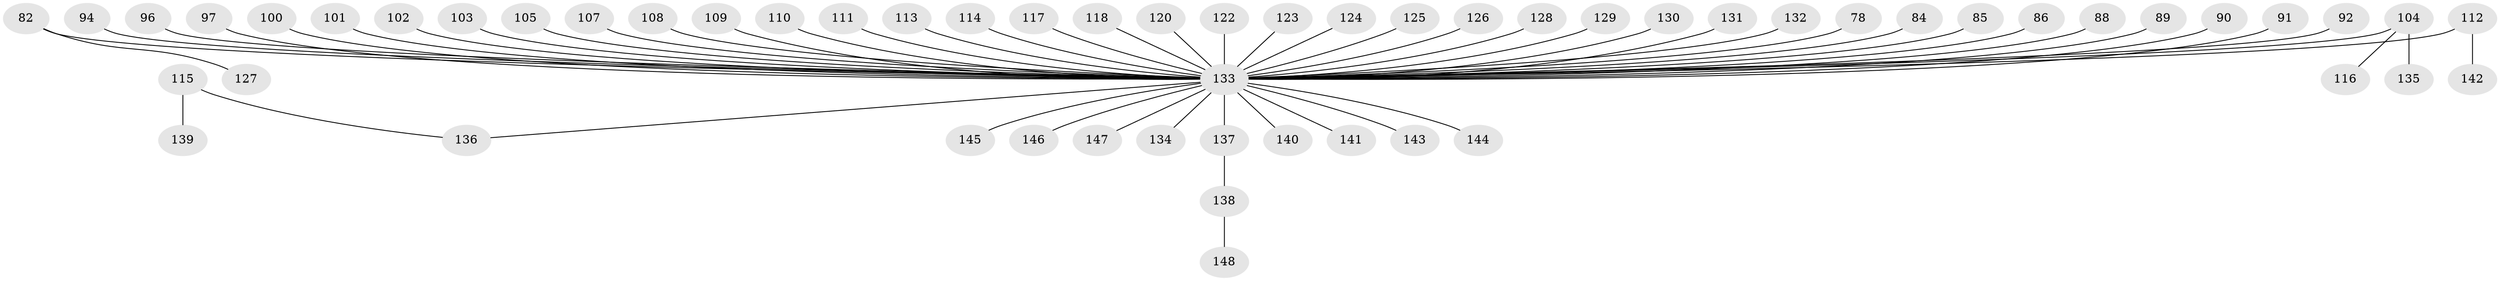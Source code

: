 // original degree distribution, {6: 0.02027027027027027, 7: 0.02027027027027027, 5: 0.02702702702702703, 3: 0.1554054054054054, 2: 0.24324324324324326, 4: 0.033783783783783786, 1: 0.5}
// Generated by graph-tools (version 1.1) at 2025/56/03/04/25 21:56:24]
// undirected, 59 vertices, 58 edges
graph export_dot {
graph [start="1"]
  node [color=gray90,style=filled];
  78;
  82;
  84;
  85;
  86;
  88;
  89;
  90;
  91;
  92;
  94;
  96;
  97;
  100;
  101;
  102;
  103;
  104 [super="+99"];
  105;
  107;
  108;
  109;
  110;
  111;
  112;
  113;
  114 [super="+17+35"];
  115;
  116;
  117;
  118;
  120;
  122;
  123 [super="+66"];
  124;
  125;
  126;
  127;
  128;
  129;
  130;
  131;
  132;
  133 [super="+7+58+39+27+71+106+69+83+93+46+54+65+119+72+75+81+55+61+98+67+87+121+68+73+76+77"];
  134;
  135;
  136 [super="+49"];
  137;
  138;
  139;
  140;
  141;
  142;
  143;
  144;
  145;
  146;
  147;
  148;
  78 -- 133;
  82 -- 127;
  82 -- 133;
  84 -- 133;
  85 -- 133;
  86 -- 133;
  88 -- 133;
  89 -- 133;
  90 -- 133;
  91 -- 133;
  92 -- 133;
  94 -- 133;
  96 -- 133;
  97 -- 133;
  100 -- 133;
  101 -- 133;
  102 -- 133;
  103 -- 133;
  104 -- 116;
  104 -- 135;
  104 -- 133;
  105 -- 133;
  107 -- 133;
  108 -- 133;
  109 -- 133;
  110 -- 133;
  111 -- 133;
  112 -- 142;
  112 -- 133;
  113 -- 133;
  114 -- 133;
  115 -- 139;
  115 -- 136;
  117 -- 133;
  118 -- 133;
  120 -- 133;
  122 -- 133;
  123 -- 133;
  124 -- 133;
  125 -- 133;
  126 -- 133;
  128 -- 133;
  129 -- 133;
  130 -- 133;
  131 -- 133;
  132 -- 133;
  133 -- 141;
  133 -- 147;
  133 -- 134;
  133 -- 143;
  133 -- 144;
  133 -- 145;
  133 -- 136;
  133 -- 140;
  133 -- 137;
  133 -- 146;
  137 -- 138;
  138 -- 148;
}
